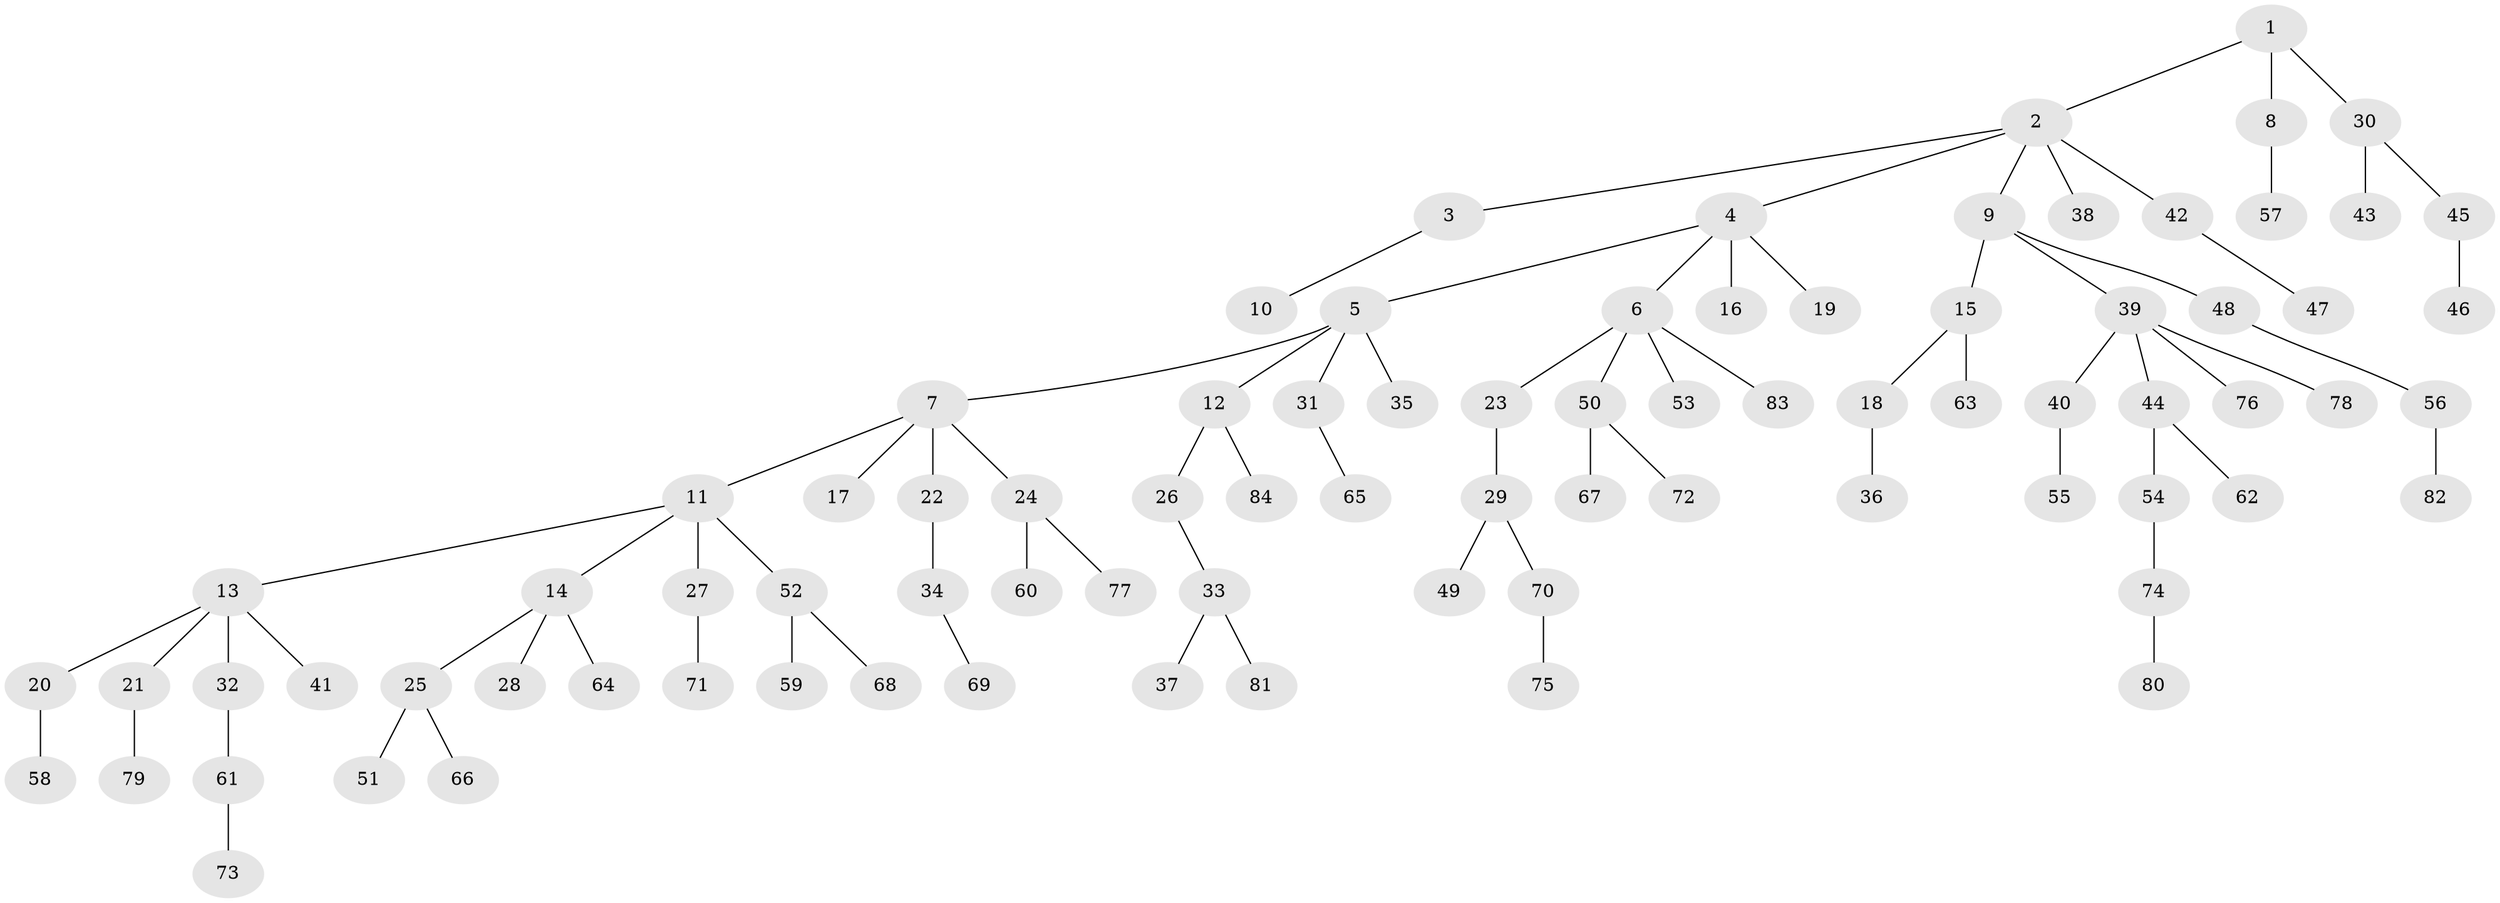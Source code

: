 // Generated by graph-tools (version 1.1) at 2025/15/03/09/25 04:15:29]
// undirected, 84 vertices, 83 edges
graph export_dot {
graph [start="1"]
  node [color=gray90,style=filled];
  1;
  2;
  3;
  4;
  5;
  6;
  7;
  8;
  9;
  10;
  11;
  12;
  13;
  14;
  15;
  16;
  17;
  18;
  19;
  20;
  21;
  22;
  23;
  24;
  25;
  26;
  27;
  28;
  29;
  30;
  31;
  32;
  33;
  34;
  35;
  36;
  37;
  38;
  39;
  40;
  41;
  42;
  43;
  44;
  45;
  46;
  47;
  48;
  49;
  50;
  51;
  52;
  53;
  54;
  55;
  56;
  57;
  58;
  59;
  60;
  61;
  62;
  63;
  64;
  65;
  66;
  67;
  68;
  69;
  70;
  71;
  72;
  73;
  74;
  75;
  76;
  77;
  78;
  79;
  80;
  81;
  82;
  83;
  84;
  1 -- 2;
  1 -- 8;
  1 -- 30;
  2 -- 3;
  2 -- 4;
  2 -- 9;
  2 -- 38;
  2 -- 42;
  3 -- 10;
  4 -- 5;
  4 -- 6;
  4 -- 16;
  4 -- 19;
  5 -- 7;
  5 -- 12;
  5 -- 31;
  5 -- 35;
  6 -- 23;
  6 -- 50;
  6 -- 53;
  6 -- 83;
  7 -- 11;
  7 -- 17;
  7 -- 22;
  7 -- 24;
  8 -- 57;
  9 -- 15;
  9 -- 39;
  9 -- 48;
  11 -- 13;
  11 -- 14;
  11 -- 27;
  11 -- 52;
  12 -- 26;
  12 -- 84;
  13 -- 20;
  13 -- 21;
  13 -- 32;
  13 -- 41;
  14 -- 25;
  14 -- 28;
  14 -- 64;
  15 -- 18;
  15 -- 63;
  18 -- 36;
  20 -- 58;
  21 -- 79;
  22 -- 34;
  23 -- 29;
  24 -- 60;
  24 -- 77;
  25 -- 51;
  25 -- 66;
  26 -- 33;
  27 -- 71;
  29 -- 49;
  29 -- 70;
  30 -- 43;
  30 -- 45;
  31 -- 65;
  32 -- 61;
  33 -- 37;
  33 -- 81;
  34 -- 69;
  39 -- 40;
  39 -- 44;
  39 -- 76;
  39 -- 78;
  40 -- 55;
  42 -- 47;
  44 -- 54;
  44 -- 62;
  45 -- 46;
  48 -- 56;
  50 -- 67;
  50 -- 72;
  52 -- 59;
  52 -- 68;
  54 -- 74;
  56 -- 82;
  61 -- 73;
  70 -- 75;
  74 -- 80;
}
